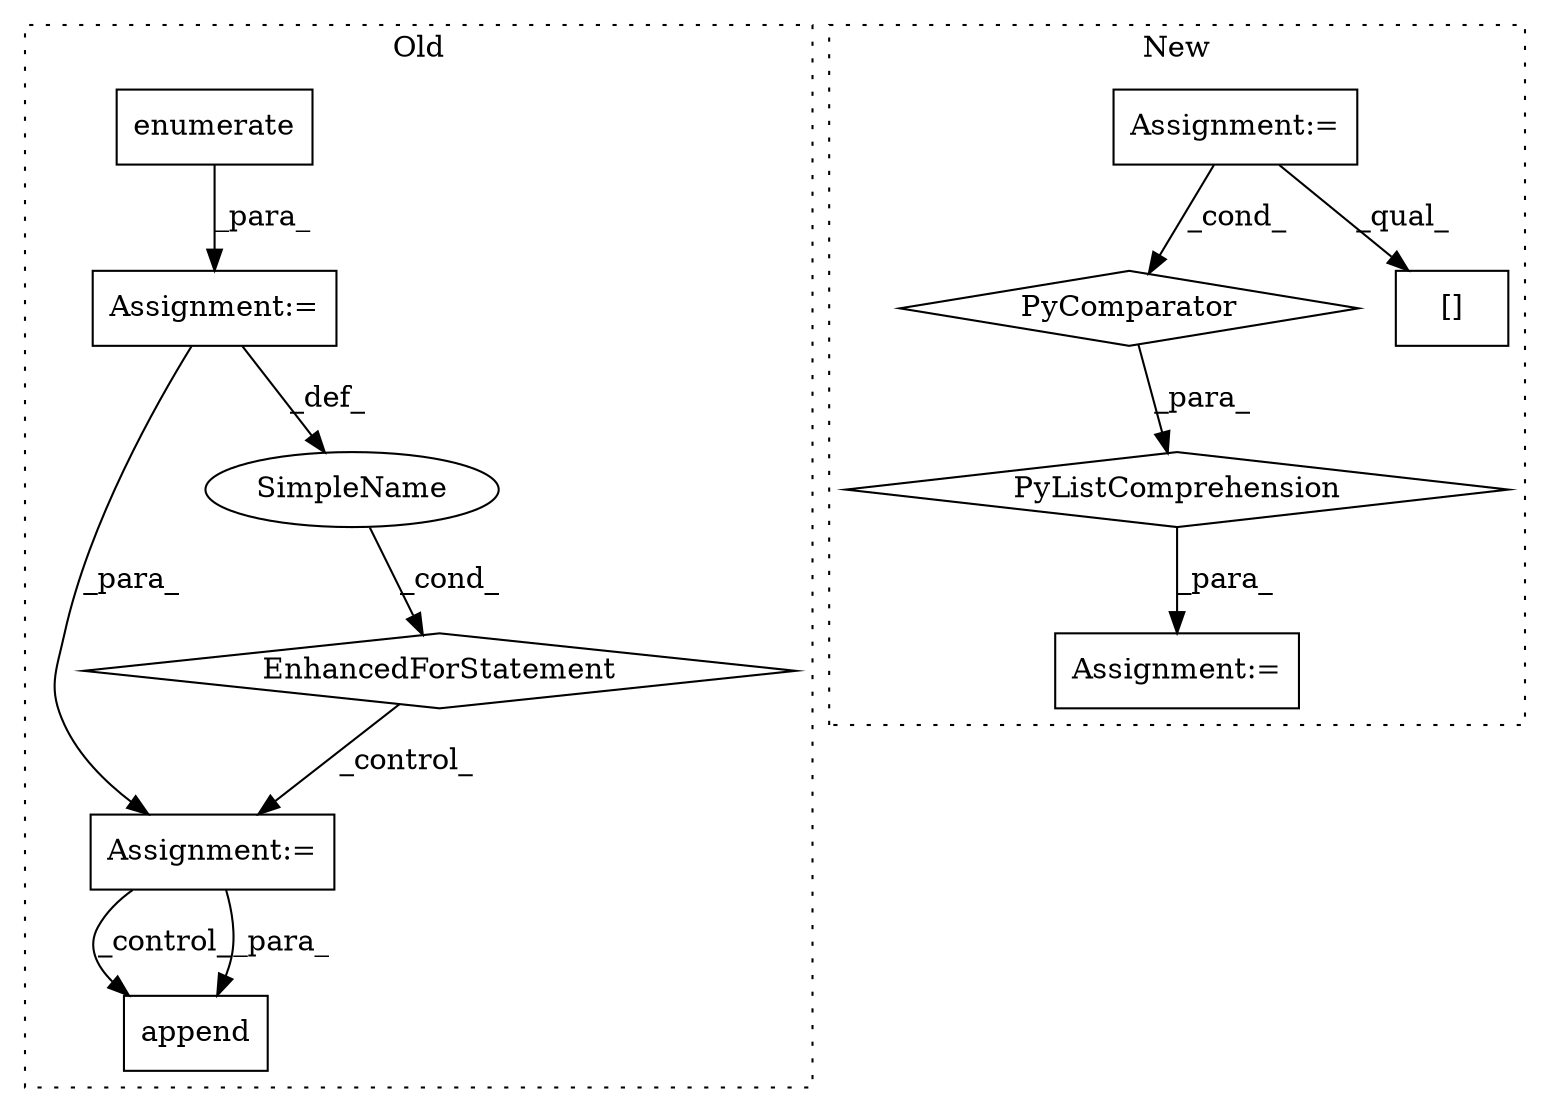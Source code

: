 digraph G {
subgraph cluster0 {
1 [label="enumerate" a="32" s="4745,4764" l="10,1" shape="box"];
3 [label="Assignment:=" a="7" s="4672,4765" l="63,2" shape="box"];
6 [label="EnhancedForStatement" a="70" s="4672,4765" l="63,2" shape="diamond"];
8 [label="Assignment:=" a="7" s="4810" l="1" shape="box"];
9 [label="SimpleName" a="42" s="4739" l="3" shape="ellipse"];
11 [label="append" a="32" s="5252,5303" l="7,1" shape="box"];
label = "Old";
style="dotted";
}
subgraph cluster1 {
2 [label="PyComparator" a="113" s="2789" l="44" shape="diamond"];
4 [label="Assignment:=" a="7" s="2530" l="1" shape="box"];
5 [label="Assignment:=" a="7" s="2617" l="14" shape="box"];
7 [label="PyListComprehension" a="109" s="2631" l="210" shape="diamond"];
10 [label="[]" a="2" s="2931,2955" l="15,1" shape="box"];
label = "New";
style="dotted";
}
1 -> 3 [label="_para_"];
2 -> 7 [label="_para_"];
3 -> 8 [label="_para_"];
3 -> 9 [label="_def_"];
4 -> 10 [label="_qual_"];
4 -> 2 [label="_cond_"];
6 -> 8 [label="_control_"];
7 -> 5 [label="_para_"];
8 -> 11 [label="_control_"];
8 -> 11 [label="_para_"];
9 -> 6 [label="_cond_"];
}